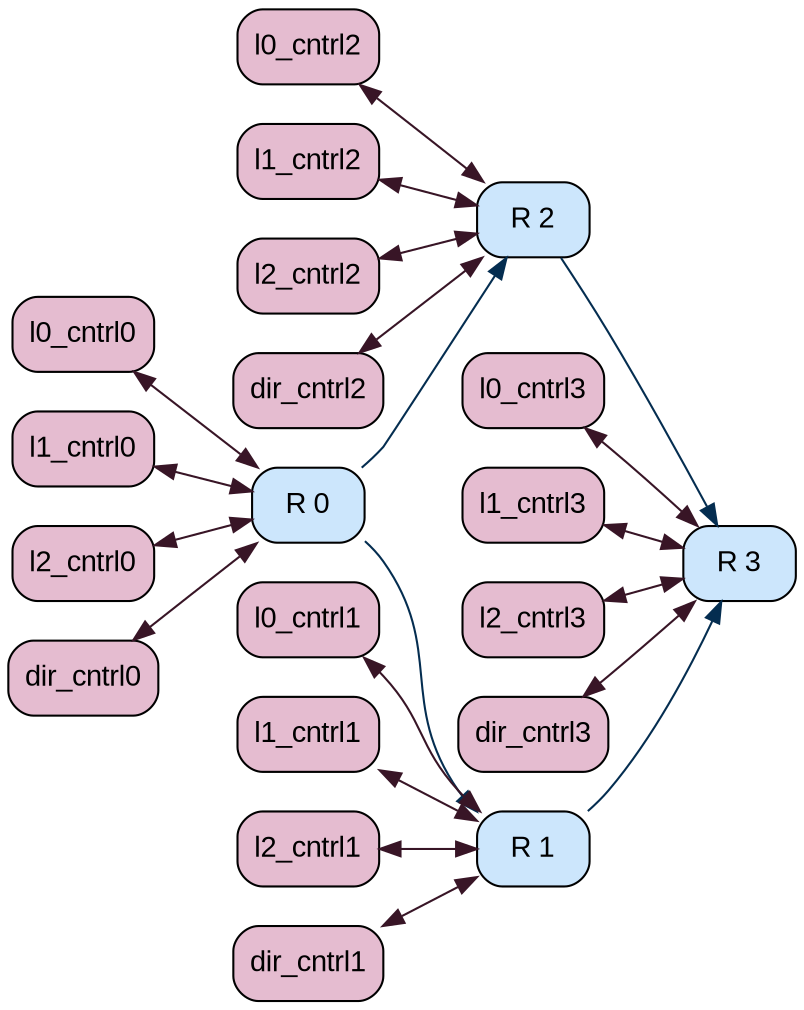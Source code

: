 graph G {
rankdir=LR;
"system.ruby.network.routers0" [color="#000000", fillcolor="#cce6fc", fontcolor="#000000", fontname=Arial, fontsize=14, label="R 0", shape=Mrecord, style="rounded, filled"];
"system.ruby.network.routers1" [color="#000000", fillcolor="#cce6fc", fontcolor="#000000", fontname=Arial, fontsize=14, label="R 1", shape=Mrecord, style="rounded, filled"];
"system.ruby.network.routers2" [color="#000000", fillcolor="#cce6fc", fontcolor="#000000", fontname=Arial, fontsize=14, label="R 2", shape=Mrecord, style="rounded, filled"];
"system.ruby.network.routers3" [color="#000000", fillcolor="#cce6fc", fontcolor="#000000", fontname=Arial, fontsize=14, label="R 3", shape=Mrecord, style="rounded, filled"];
"system.ruby.network.routers0" -- "system.ruby.network.routers1"  [color="#042d50", dir=forward, weight=0.5];
"system.ruby.network.routers2" -- "system.ruby.network.routers3"  [color="#042d50", dir=forward, weight=0.5];
"system.ruby.network.routers0" -- "system.ruby.network.routers2"  [color="#042d50", dir=forward, weight=0.5];
"system.ruby.network.routers1" -- "system.ruby.network.routers3"  [color="#042d50", dir=forward, weight=0.5];
"system.ruby.l0_cntrl0" [color="#000000", fillcolor="#e5bcd0", fontcolor="#000000", fontname=Arial, fontsize=14, label=l0_cntrl0, shape=Mrecord, style="rounded, filled"];
"system.ruby.l0_cntrl0" -- "system.ruby.network.routers0"  [color="#381526", dir=both, weight=1.0];
"system.ruby.l0_cntrl1" [color="#000000", fillcolor="#e5bcd0", fontcolor="#000000", fontname=Arial, fontsize=14, label=l0_cntrl1, shape=Mrecord, style="rounded, filled"];
"system.ruby.l0_cntrl1" -- "system.ruby.network.routers1"  [color="#381526", dir=both, weight=1.0];
"system.ruby.l0_cntrl2" [color="#000000", fillcolor="#e5bcd0", fontcolor="#000000", fontname=Arial, fontsize=14, label=l0_cntrl2, shape=Mrecord, style="rounded, filled"];
"system.ruby.l0_cntrl2" -- "system.ruby.network.routers2"  [color="#381526", dir=both, weight=1.0];
"system.ruby.l0_cntrl3" [color="#000000", fillcolor="#e5bcd0", fontcolor="#000000", fontname=Arial, fontsize=14, label=l0_cntrl3, shape=Mrecord, style="rounded, filled"];
"system.ruby.l0_cntrl3" -- "system.ruby.network.routers3"  [color="#381526", dir=both, weight=1.0];
"system.ruby.l1_cntrl0" [color="#000000", fillcolor="#e5bcd0", fontcolor="#000000", fontname=Arial, fontsize=14, label=l1_cntrl0, shape=Mrecord, style="rounded, filled"];
"system.ruby.l1_cntrl0" -- "system.ruby.network.routers0"  [color="#381526", dir=both, weight=1.0];
"system.ruby.l1_cntrl1" [color="#000000", fillcolor="#e5bcd0", fontcolor="#000000", fontname=Arial, fontsize=14, label=l1_cntrl1, shape=Mrecord, style="rounded, filled"];
"system.ruby.l1_cntrl1" -- "system.ruby.network.routers1"  [color="#381526", dir=both, weight=1.0];
"system.ruby.l1_cntrl2" [color="#000000", fillcolor="#e5bcd0", fontcolor="#000000", fontname=Arial, fontsize=14, label=l1_cntrl2, shape=Mrecord, style="rounded, filled"];
"system.ruby.l1_cntrl2" -- "system.ruby.network.routers2"  [color="#381526", dir=both, weight=1.0];
"system.ruby.l1_cntrl3" [color="#000000", fillcolor="#e5bcd0", fontcolor="#000000", fontname=Arial, fontsize=14, label=l1_cntrl3, shape=Mrecord, style="rounded, filled"];
"system.ruby.l1_cntrl3" -- "system.ruby.network.routers3"  [color="#381526", dir=both, weight=1.0];
"system.ruby.l2_cntrl0" [color="#000000", fillcolor="#e5bcd0", fontcolor="#000000", fontname=Arial, fontsize=14, label=l2_cntrl0, shape=Mrecord, style="rounded, filled"];
"system.ruby.l2_cntrl0" -- "system.ruby.network.routers0"  [color="#381526", dir=both, weight=1.0];
"system.ruby.l2_cntrl1" [color="#000000", fillcolor="#e5bcd0", fontcolor="#000000", fontname=Arial, fontsize=14, label=l2_cntrl1, shape=Mrecord, style="rounded, filled"];
"system.ruby.l2_cntrl1" -- "system.ruby.network.routers1"  [color="#381526", dir=both, weight=1.0];
"system.ruby.l2_cntrl2" [color="#000000", fillcolor="#e5bcd0", fontcolor="#000000", fontname=Arial, fontsize=14, label=l2_cntrl2, shape=Mrecord, style="rounded, filled"];
"system.ruby.l2_cntrl2" -- "system.ruby.network.routers2"  [color="#381526", dir=both, weight=1.0];
"system.ruby.l2_cntrl3" [color="#000000", fillcolor="#e5bcd0", fontcolor="#000000", fontname=Arial, fontsize=14, label=l2_cntrl3, shape=Mrecord, style="rounded, filled"];
"system.ruby.l2_cntrl3" -- "system.ruby.network.routers3"  [color="#381526", dir=both, weight=1.0];
"system.ruby.dir_cntrl0" [color="#000000", fillcolor="#e5bcd0", fontcolor="#000000", fontname=Arial, fontsize=14, label=dir_cntrl0, shape=Mrecord, style="rounded, filled"];
"system.ruby.dir_cntrl0" -- "system.ruby.network.routers0"  [color="#381526", dir=both, weight=1.0];
"system.ruby.dir_cntrl1" [color="#000000", fillcolor="#e5bcd0", fontcolor="#000000", fontname=Arial, fontsize=14, label=dir_cntrl1, shape=Mrecord, style="rounded, filled"];
"system.ruby.dir_cntrl1" -- "system.ruby.network.routers1"  [color="#381526", dir=both, weight=1.0];
"system.ruby.dir_cntrl2" [color="#000000", fillcolor="#e5bcd0", fontcolor="#000000", fontname=Arial, fontsize=14, label=dir_cntrl2, shape=Mrecord, style="rounded, filled"];
"system.ruby.dir_cntrl2" -- "system.ruby.network.routers2"  [color="#381526", dir=both, weight=1.0];
"system.ruby.dir_cntrl3" [color="#000000", fillcolor="#e5bcd0", fontcolor="#000000", fontname=Arial, fontsize=14, label=dir_cntrl3, shape=Mrecord, style="rounded, filled"];
"system.ruby.dir_cntrl3" -- "system.ruby.network.routers3"  [color="#381526", dir=both, weight=1.0];
}
